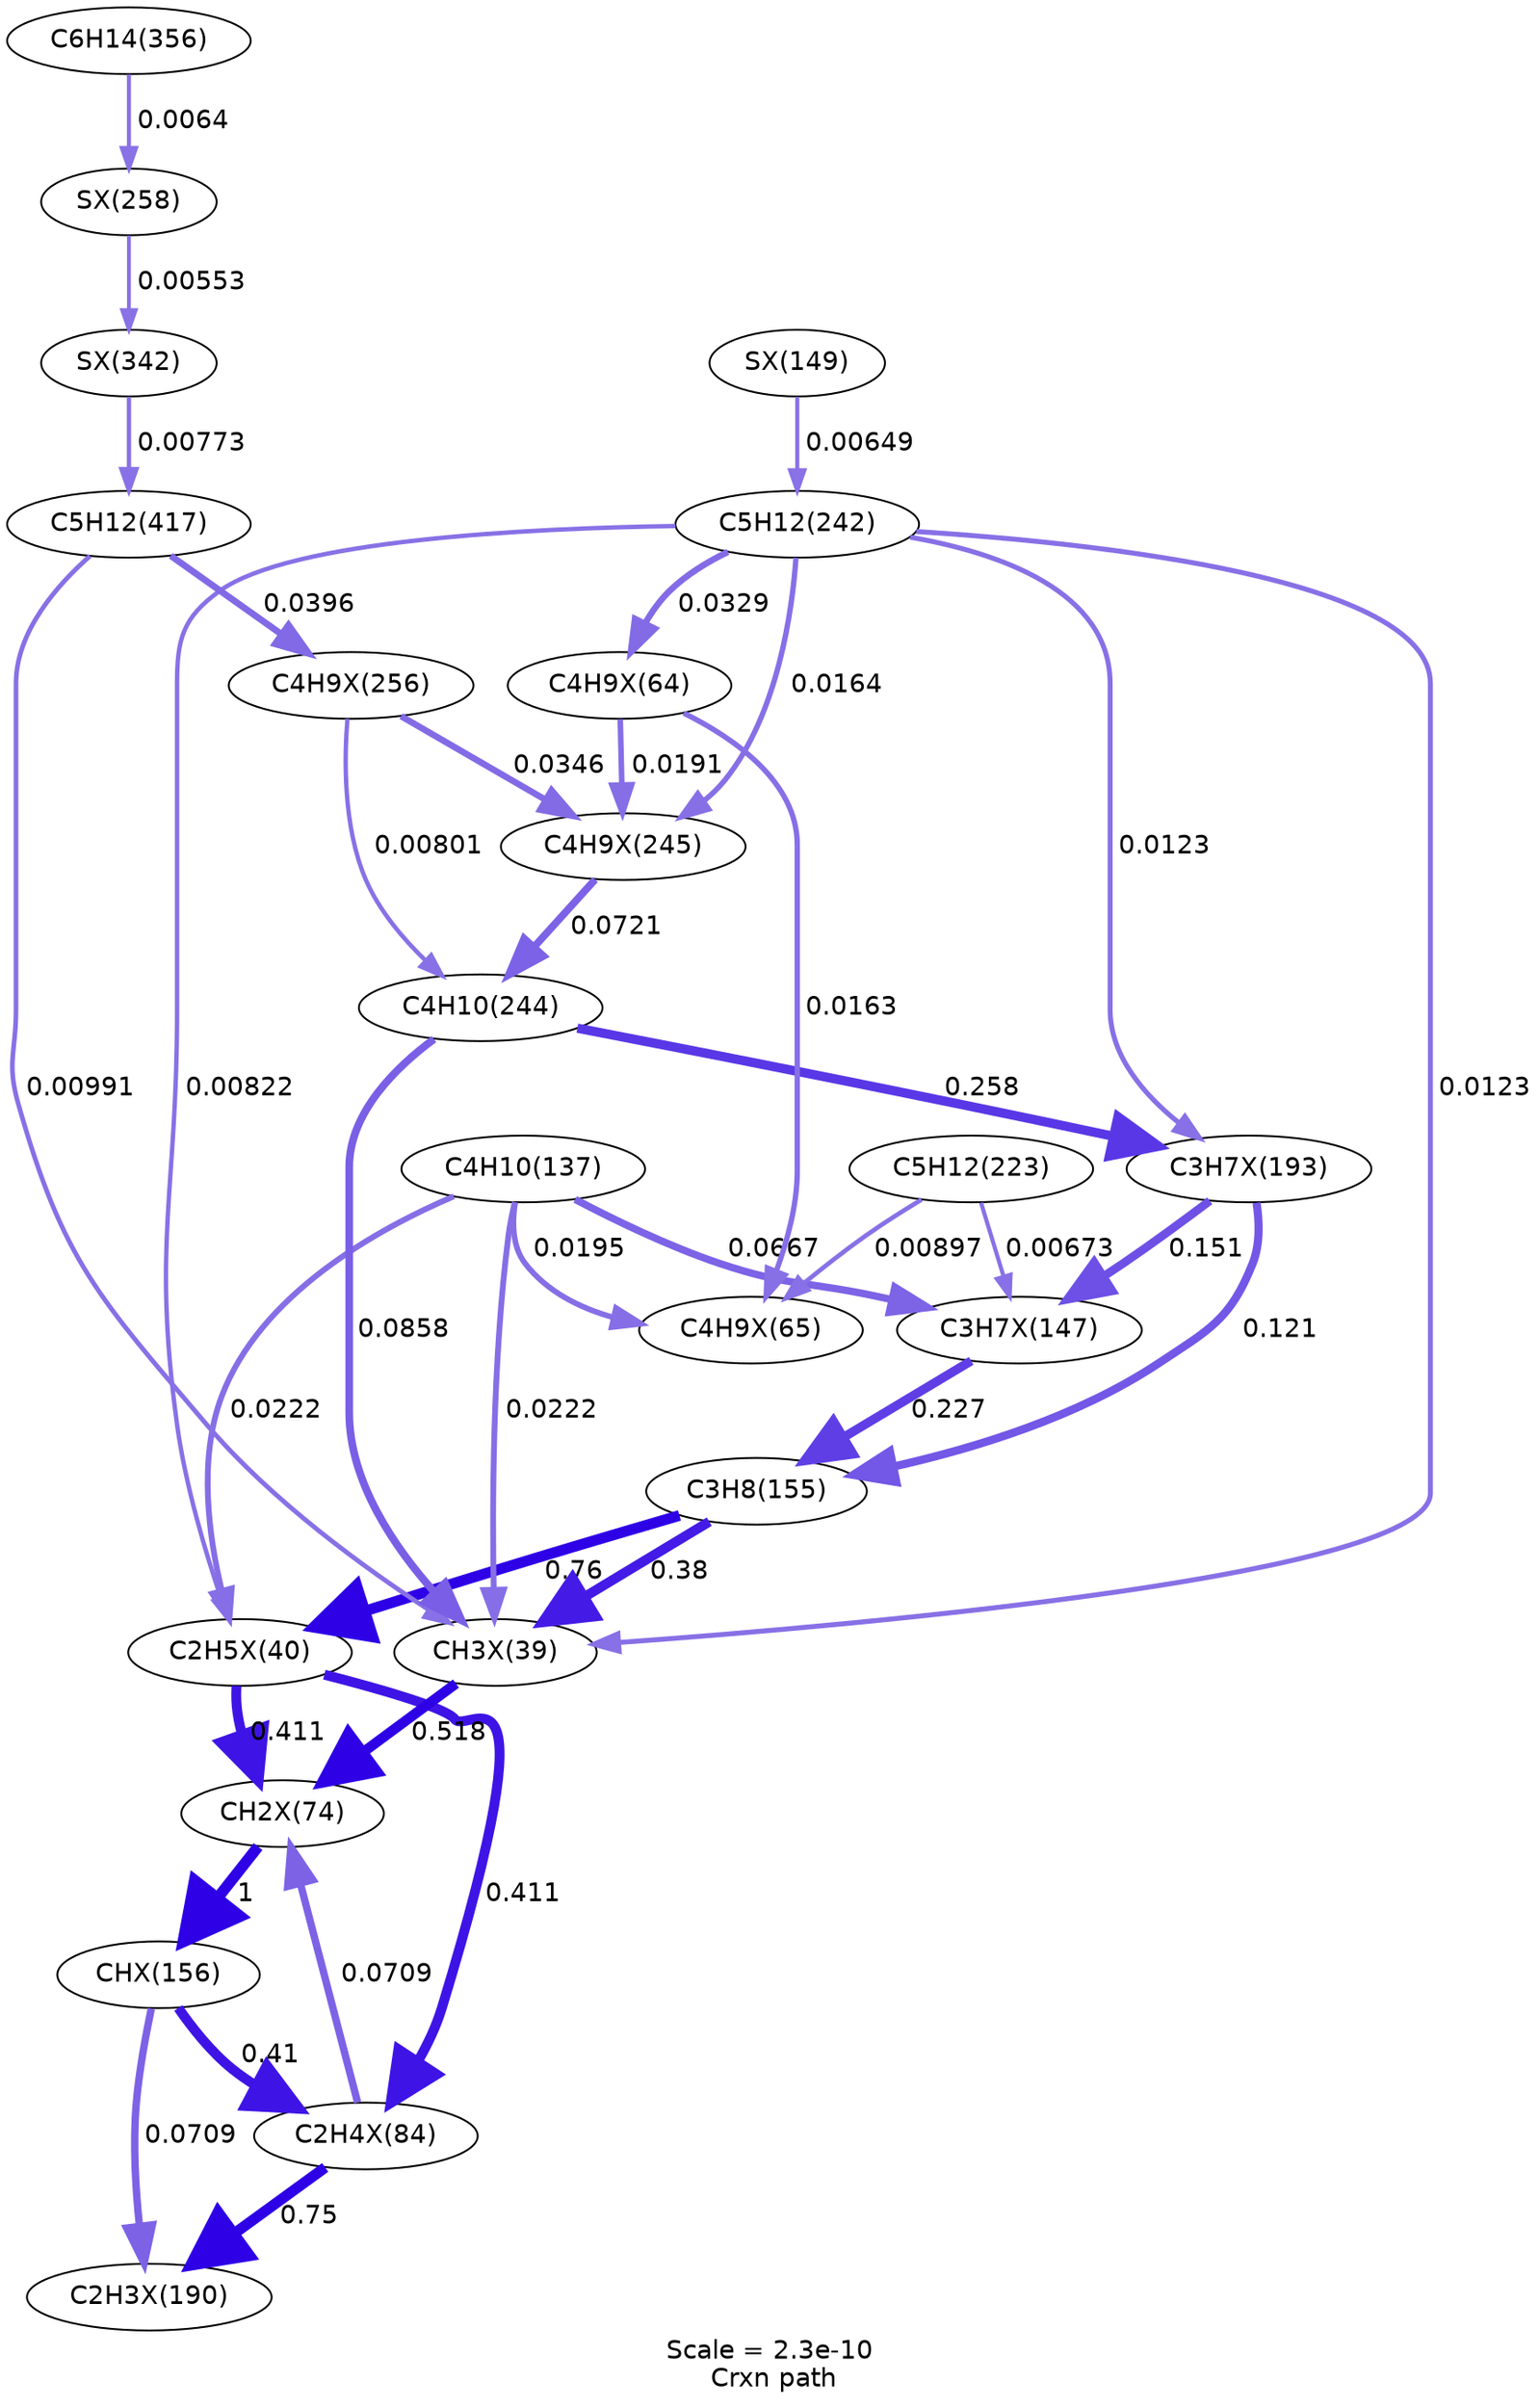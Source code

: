digraph reaction_paths {
center=1;
s33 -> s41[fontname="Helvetica", style="setlinewidth(5.33)", arrowsize=2.66, color="0.7, 0.911, 0.9"
, label=" 0.411"];
s33 -> s42[fontname="Helvetica", style="setlinewidth(5.33)", arrowsize=2.66, color="0.7, 0.911, 0.9"
, label=" 0.411"];
s14 -> s33[fontname="Helvetica", style="setlinewidth(2.38)", arrowsize=1.19, color="0.7, 0.508, 0.9"
, label=" 0.00822"];
s11 -> s33[fontname="Helvetica", style="setlinewidth(5.79)", arrowsize=2.9, color="0.7, 1.26, 0.9"
, label=" 0.76"];
s10 -> s33[fontname="Helvetica", style="setlinewidth(3.13)", arrowsize=1.56, color="0.7, 0.522, 0.9"
, label=" 0.0222"];
s32 -> s41[fontname="Helvetica", style="setlinewidth(5.5)", arrowsize=2.75, color="0.7, 1.02, 0.9"
, label=" 0.518"];
s14 -> s32[fontname="Helvetica", style="setlinewidth(2.68)", arrowsize=1.34, color="0.7, 0.512, 0.9"
, label=" 0.0123"];
s24 -> s32[fontname="Helvetica", style="setlinewidth(2.52)", arrowsize=1.26, color="0.7, 0.51, 0.9"
, label=" 0.00991"];
s11 -> s32[fontname="Helvetica", style="setlinewidth(5.27)", arrowsize=2.63, color="0.7, 0.88, 0.9"
, label=" 0.38"];
s10 -> s32[fontname="Helvetica", style="setlinewidth(3.13)", arrowsize=1.56, color="0.7, 0.522, 0.9"
, label=" 0.0222"];
s15 -> s32[fontname="Helvetica", style="setlinewidth(4.15)", arrowsize=2.07, color="0.7, 0.586, 0.9"
, label=" 0.0858"];
s41 -> s52[fontname="Helvetica", style="setlinewidth(6)", arrowsize=3, color="0.7, 1.5, 0.9"
, label=" 1"];
s42 -> s41[fontname="Helvetica", style="setlinewidth(4)", arrowsize=2, color="0.7, 0.571, 0.9"
, label=" 0.0709"];
s52 -> s42[fontname="Helvetica", style="setlinewidth(5.33)", arrowsize=2.66, color="0.7, 0.91, 0.9"
, label=" 0.41"];
s52 -> s56[fontname="Helvetica", style="setlinewidth(4)", arrowsize=2, color="0.7, 0.571, 0.9"
, label=" 0.0709"];
s42 -> s56[fontname="Helvetica", style="setlinewidth(5.78)", arrowsize=2.89, color="0.7, 1.25, 0.9"
, label=" 0.75"];
s57 -> s48[fontname="Helvetica", style="setlinewidth(4.57)", arrowsize=2.29, color="0.7, 0.651, 0.9"
, label=" 0.151"];
s12 -> s48[fontname="Helvetica", style="setlinewidth(2.22)", arrowsize=1.11, color="0.7, 0.507, 0.9"
, label=" 0.00673"];
s48 -> s11[fontname="Helvetica", style="setlinewidth(4.88)", arrowsize=2.44, color="0.7, 0.727, 0.9"
, label=" 0.227"];
s10 -> s48[fontname="Helvetica", style="setlinewidth(3.96)", arrowsize=1.98, color="0.7, 0.567, 0.9"
, label=" 0.0667"];
s14 -> s57[fontname="Helvetica", style="setlinewidth(2.68)", arrowsize=1.34, color="0.7, 0.512, 0.9"
, label=" 0.0123"];
s57 -> s11[fontname="Helvetica", style="setlinewidth(4.41)", arrowsize=2.2, color="0.7, 0.621, 0.9"
, label=" 0.121"];
s15 -> s57[fontname="Helvetica", style="setlinewidth(4.98)", arrowsize=2.49, color="0.7, 0.758, 0.9"
, label=" 0.258"];
s78 -> s107[fontname="Helvetica", style="setlinewidth(2.08)", arrowsize=1.04, color="0.7, 0.506, 0.9"
, label=" 0.00553"];
s21 -> s78[fontname="Helvetica", style="setlinewidth(2.19)", arrowsize=1.09, color="0.7, 0.506, 0.9"
, label=" 0.0064"];
s50 -> s14[fontname="Helvetica", style="setlinewidth(2.2)", arrowsize=1.1, color="0.7, 0.506, 0.9"
, label=" 0.00649"];
s107 -> s24[fontname="Helvetica", style="setlinewidth(2.33)", arrowsize=1.16, color="0.7, 0.508, 0.9"
, label=" 0.00773"];
s14 -> s73[fontname="Helvetica", style="setlinewidth(2.9)", arrowsize=1.45, color="0.7, 0.516, 0.9"
, label=" 0.0164"];
s14 -> s38[fontname="Helvetica", style="setlinewidth(3.42)", arrowsize=1.71, color="0.7, 0.533, 0.9"
, label=" 0.0329"];
s24 -> s77[fontname="Helvetica", style="setlinewidth(3.56)", arrowsize=1.78, color="0.7, 0.54, 0.9"
, label=" 0.0396"];
s12 -> s39[fontname="Helvetica", style="setlinewidth(2.44)", arrowsize=1.22, color="0.7, 0.509, 0.9"
, label=" 0.00897"];
s77 -> s73[fontname="Helvetica", style="setlinewidth(3.46)", arrowsize=1.73, color="0.7, 0.535, 0.9"
, label=" 0.0346"];
s77 -> s15[fontname="Helvetica", style="setlinewidth(2.36)", arrowsize=1.18, color="0.7, 0.508, 0.9"
, label=" 0.00801"];
s38 -> s73[fontname="Helvetica", style="setlinewidth(3.01)", arrowsize=1.51, color="0.7, 0.519, 0.9"
, label=" 0.0191"];
s73 -> s15[fontname="Helvetica", style="setlinewidth(4.01)", arrowsize=2.01, color="0.7, 0.572, 0.9"
, label=" 0.0721"];
s38 -> s39[fontname="Helvetica", style="setlinewidth(2.89)", arrowsize=1.45, color="0.7, 0.516, 0.9"
, label=" 0.0163"];
s10 -> s39[fontname="Helvetica", style="setlinewidth(3.03)", arrowsize=1.51, color="0.7, 0.519, 0.9"
, label=" 0.0195"];
s10 [ fontname="Helvetica", label="C4H10(137)"];
s11 [ fontname="Helvetica", label="C3H8(155)"];
s12 [ fontname="Helvetica", label="C5H12(223)"];
s14 [ fontname="Helvetica", label="C5H12(242)"];
s15 [ fontname="Helvetica", label="C4H10(244)"];
s21 [ fontname="Helvetica", label="C6H14(356)"];
s24 [ fontname="Helvetica", label="C5H12(417)"];
s32 [ fontname="Helvetica", label="CH3X(39)"];
s33 [ fontname="Helvetica", label="C2H5X(40)"];
s38 [ fontname="Helvetica", label="C4H9X(64)"];
s39 [ fontname="Helvetica", label="C4H9X(65)"];
s41 [ fontname="Helvetica", label="CH2X(74)"];
s42 [ fontname="Helvetica", label="C2H4X(84)"];
s48 [ fontname="Helvetica", label="C3H7X(147)"];
s50 [ fontname="Helvetica", label="SX(149)"];
s52 [ fontname="Helvetica", label="CHX(156)"];
s56 [ fontname="Helvetica", label="C2H3X(190)"];
s57 [ fontname="Helvetica", label="C3H7X(193)"];
s73 [ fontname="Helvetica", label="C4H9X(245)"];
s77 [ fontname="Helvetica", label="C4H9X(256)"];
s78 [ fontname="Helvetica", label="SX(258)"];
s107 [ fontname="Helvetica", label="SX(342)"];
 label = "Scale = 2.3e-10\l Crxn path";
 fontname = "Helvetica";
}
